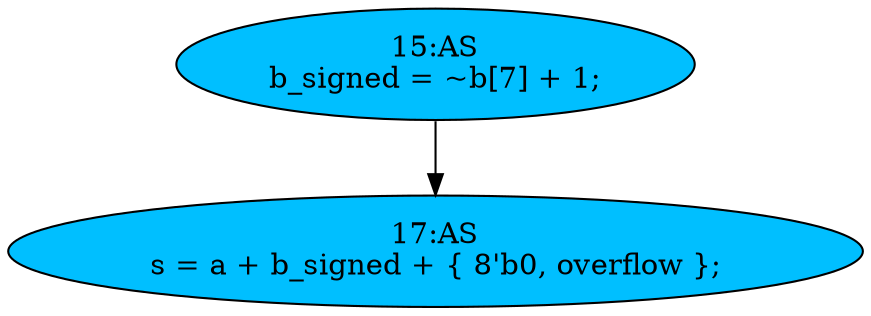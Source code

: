 strict digraph "compose( ,  )" {
	node [label="\N"];
	"15:AS"	[ast="<pyverilog.vparser.ast.Assign object at 0x7f60d79e37d0>",
		def_var="['b_signed']",
		fillcolor=deepskyblue,
		label="15:AS
b_signed = ~b[7] + 1;",
		statements="[]",
		style=filled,
		typ=Assign,
		use_var="['b']"];
	"17:AS"	[ast="<pyverilog.vparser.ast.Assign object at 0x7f60d798e510>",
		def_var="['s']",
		fillcolor=deepskyblue,
		label="17:AS
s = a + b_signed + { 8'b0, overflow };",
		statements="[]",
		style=filled,
		typ=Assign,
		use_var="['a', 'b_signed', 'overflow']"];
	"15:AS" -> "17:AS";
}
